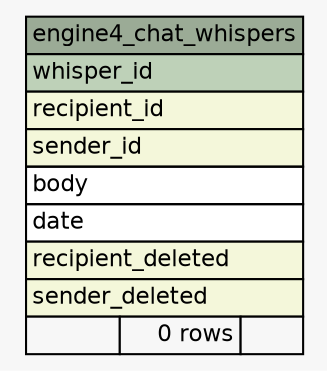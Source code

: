 // dot 2.38.0 on Windows 10 10.0
// SchemaSpy rev 590
digraph "engine4_chat_whispers" {
  graph [
    rankdir="RL"
    bgcolor="#f7f7f7"
    nodesep="0.18"
    ranksep="0.46"
    fontname="Helvetica"
    fontsize="11"
  ];
  node [
    fontname="Helvetica"
    fontsize="11"
    shape="plaintext"
  ];
  edge [
    arrowsize="0.8"
  ];
  "engine4_chat_whispers" [
    label=<
    <TABLE BORDER="0" CELLBORDER="1" CELLSPACING="0" BGCOLOR="#ffffff">
      <TR><TD COLSPAN="3" BGCOLOR="#9bab96" ALIGN="CENTER">engine4_chat_whispers</TD></TR>
      <TR><TD PORT="whisper_id" COLSPAN="3" BGCOLOR="#bed1b8" ALIGN="LEFT">whisper_id</TD></TR>
      <TR><TD PORT="recipient_id" COLSPAN="3" BGCOLOR="#f4f7da" ALIGN="LEFT">recipient_id</TD></TR>
      <TR><TD PORT="sender_id" COLSPAN="3" BGCOLOR="#f4f7da" ALIGN="LEFT">sender_id</TD></TR>
      <TR><TD PORT="body" COLSPAN="3" ALIGN="LEFT">body</TD></TR>
      <TR><TD PORT="date" COLSPAN="3" ALIGN="LEFT">date</TD></TR>
      <TR><TD PORT="recipient_deleted" COLSPAN="3" BGCOLOR="#f4f7da" ALIGN="LEFT">recipient_deleted</TD></TR>
      <TR><TD PORT="sender_deleted" COLSPAN="3" BGCOLOR="#f4f7da" ALIGN="LEFT">sender_deleted</TD></TR>
      <TR><TD ALIGN="LEFT" BGCOLOR="#f7f7f7">  </TD><TD ALIGN="RIGHT" BGCOLOR="#f7f7f7">0 rows</TD><TD ALIGN="RIGHT" BGCOLOR="#f7f7f7">  </TD></TR>
    </TABLE>>
    URL="tables/engine4_chat_whispers.html"
    tooltip="engine4_chat_whispers"
  ];
}

